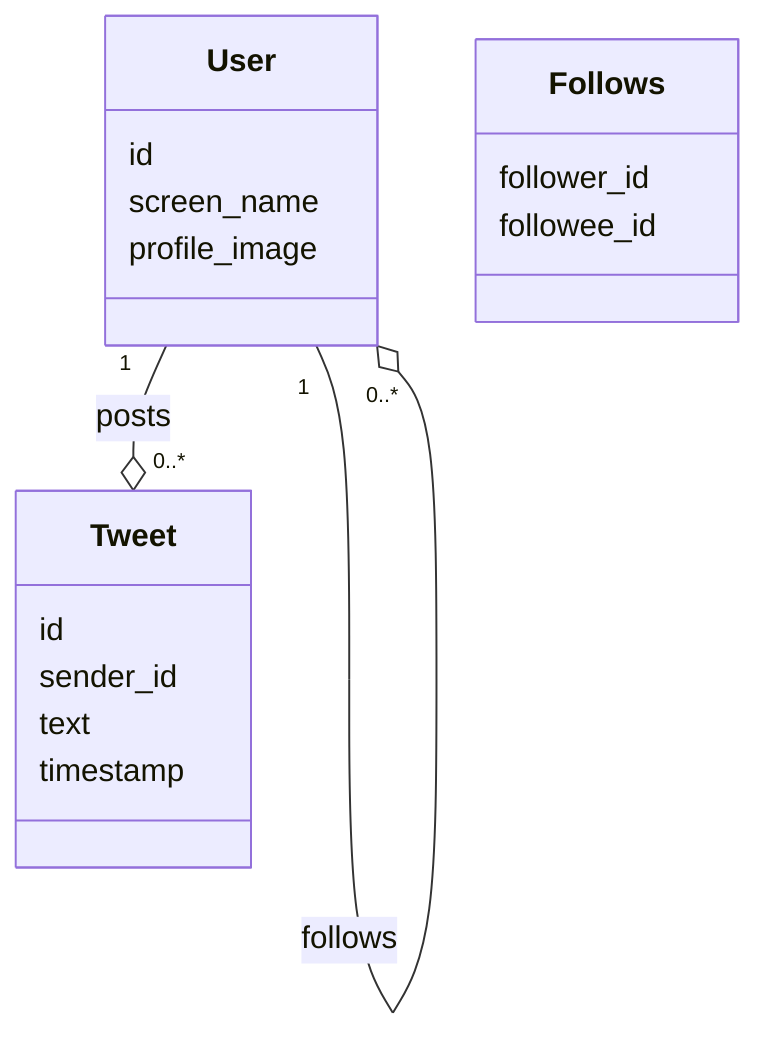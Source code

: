 classDiagram
User "1" --o "0..*" Tweet : posts
User "1" --o "0..*" User : follows

class User {
  id
  screen_name
  profile_image
}

class Tweet {
  id 
  sender_id
  text
  timestamp
}

class Follows {
  follower_id
  followee_id 
}
